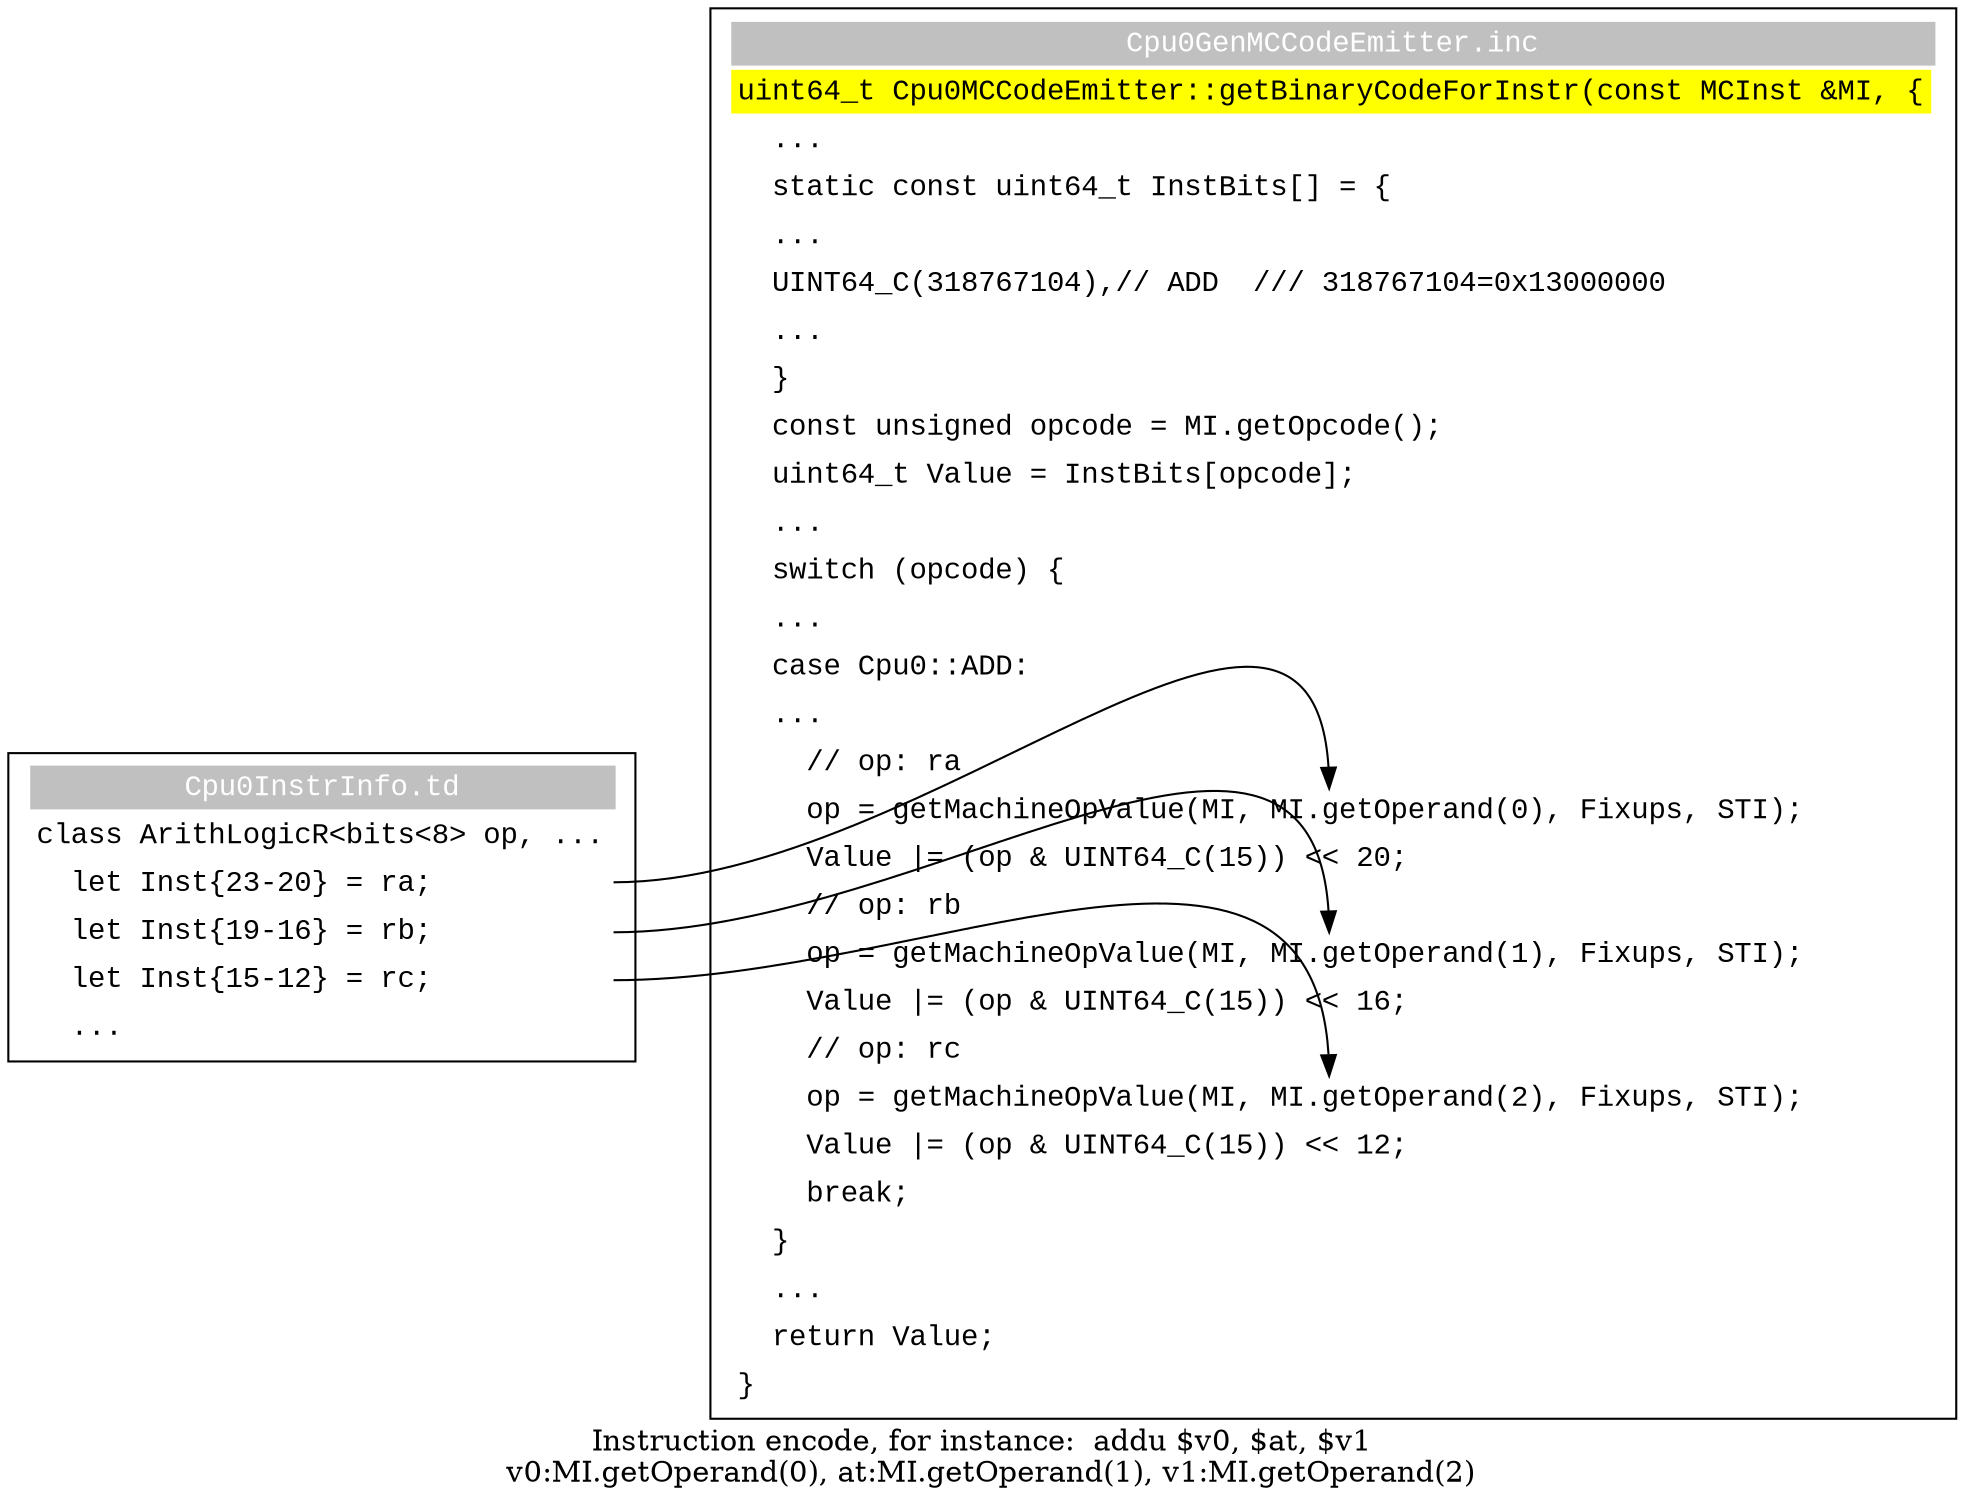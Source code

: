 digraph G {
  rankdir=LR;
  // graphviz uses &nn; to display control character, &#38; ascii 0x38 is '&', 0x60 is '<', 0x62 is '>'
  // when use port="f1", the shape cannot set to "Mrecord"
  getBinaryCodeForInstr [ penwidth = 1, fontname = "Courier New", shape = "rectangle", label =<<table border="0" cellborder="0" cellpadding="3" bgcolor="white">
    <tr><td bgcolor="grey" align="center" colspan="2"><font color="white">Cpu0GenMCCodeEmitter.inc</font></td></tr>
    <tr><td align="left" bgcolor="yellow" port="r0">uint64_t Cpu0MCCodeEmitter::getBinaryCodeForInstr(const MCInst &#38;MI, {</td></tr>
    <tr><td align="left">  ...</td></tr>
    <tr><td align="left">  static const uint64_t InstBits[] = {</td></tr>
    <tr><td align="left">  ...</td></tr>
    <tr><td align="left">  UINT64_C(318767104),	// ADD  /// 318767104=0x13000000</td></tr>
    <tr><td align="left">  ...</td></tr>
    <tr><td align="left">  }</td></tr>
    <tr><td align="left">  const unsigned opcode = MI.getOpcode();</td></tr>
    <tr><td align="left">  uint64_t Value = InstBits[opcode];</td></tr>
    <tr><td align="left">  ...</td></tr>
    <tr><td align="left">  switch (opcode) {</td></tr>
    <tr><td align="left">  ...</td></tr>
    <tr><td align="left">  case Cpu0::ADD:</td></tr>
    <tr><td align="left">  ...</td></tr>
    <tr><td align="left">    // op: ra</td></tr>
    <tr><td align="left" port="f1">    op = getMachineOpValue(MI, MI.getOperand(0), Fixups, STI);</td></tr>
    <tr><td align="left">    Value |= (op &#38; UINT64_C(15)) &#60;&#60; 20;</td></tr>
    <tr><td align="left">    // op: rb</td></tr>
    <tr><td align="left" port="f2">    op = getMachineOpValue(MI, MI.getOperand(1), Fixups, STI);</td></tr>
    <tr><td align="left">    Value |= (op &#38; UINT64_C(15)) &#60;&#60; 16;</td></tr>
    <tr><td align="left">    // op: rc</td></tr>
    <tr><td align="left" port="f3">    op = getMachineOpValue(MI, MI.getOperand(2), Fixups, STI);</td></tr>
    <tr><td align="left">    Value |= (op &#38; UINT64_C(15)) &#60;&#60; 12;</td></tr>
    <tr><td align="left">    break;</td></tr>
    <tr><td align="left">  }</td></tr>
    <tr><td align="left">  ...</td></tr>
    <tr><td align="left">  return Value;</td></tr>
    <tr><td align="left">}</td></tr>
    </table>> ];
    
  InstrTd [ penwidth = 1, fontname = "Courier New", shape = "rectangle", label =<<table border="0" cellborder="0" cellpadding="3" bgcolor="white">
    <tr><td bgcolor="grey" align="center" colspan="2"><font color="white">Cpu0InstrInfo.td</font></td></tr>
    <tr><td align="left">class ArithLogicR&#60;bits&#60;8&#62; op, ...</td></tr>
    <tr><td align="left" port="f1">  let Inst{23-20} = ra;</td></tr>
    <tr><td align="left" port="f2">  let Inst{19-16} = rb;</td></tr>
    <tr><td align="left" port="f3">  let Inst{15-12} = rc;</td></tr>
    <tr><td align="left">  ...</td></tr>
    </table>> ];
  
  
  InstrTd:f1:e -> getBinaryCodeForInstr:f1:n;
  InstrTd:f2:e -> getBinaryCodeForInstr:f2:n;
  InstrTd:f3:e -> getBinaryCodeForInstr:f3:n;
          
  label = "Instruction encode, for instance:  addu $v0, $at, $v1\n  v0:MI.getOperand(0), at:MI.getOperand(1), v1:MI.getOperand(2)";
}
  